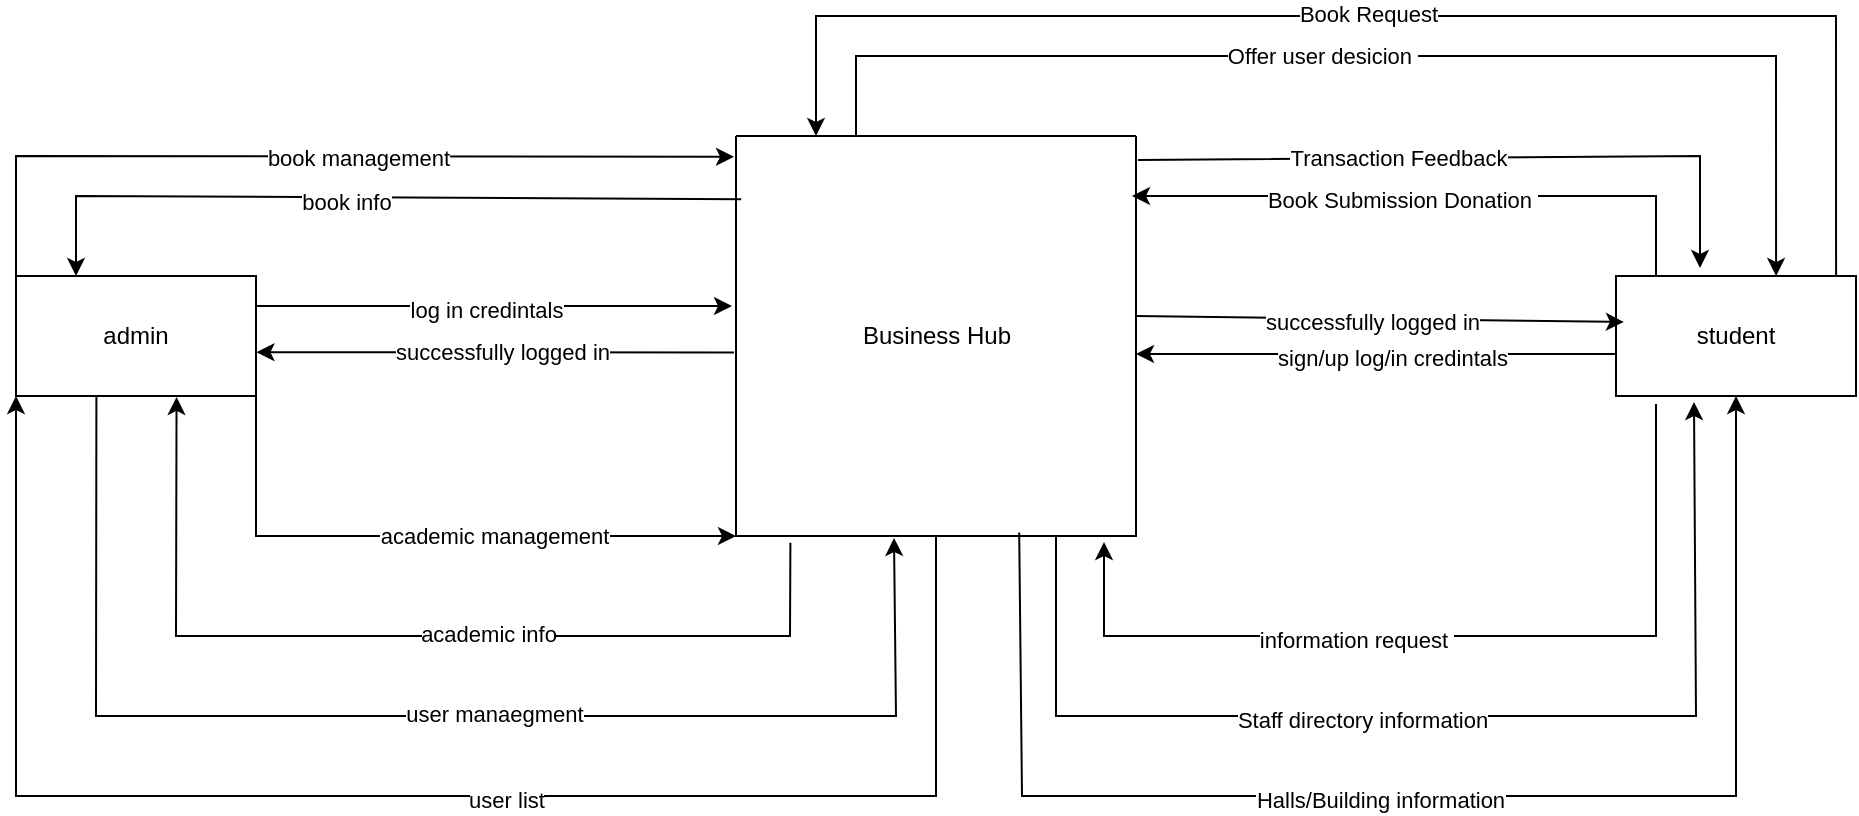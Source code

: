 <mxfile version="26.2.2">
  <diagram name="Business Hub DFD" id="FYEs-3405oV0tSoVm1dT">
    <mxGraphModel dx="1190" dy="741" grid="1" gridSize="10" guides="1" tooltips="1" connect="1" arrows="1" fold="1" page="1" pageScale="1" pageWidth="2339" pageHeight="3300" math="0" shadow="0">
      <root>
        <mxCell id="0" />
        <mxCell id="1" parent="0" />
        <mxCell id="Iaw3PkcQkymxHiFvJsBA-39" value="" style="swimlane;startSize=0;" parent="1" vertex="1">
          <mxGeometry x="760" y="190" width="200" height="200" as="geometry" />
        </mxCell>
        <mxCell id="Iaw3PkcQkymxHiFvJsBA-40" value="Business Hub" style="text;html=1;align=center;verticalAlign=middle;resizable=0;points=[];autosize=1;strokeColor=none;fillColor=none;" parent="Iaw3PkcQkymxHiFvJsBA-39" vertex="1">
          <mxGeometry x="50" y="85" width="100" height="30" as="geometry" />
        </mxCell>
        <mxCell id="Iaw3PkcQkymxHiFvJsBA-41" value="student" style="rounded=0;whiteSpace=wrap;html=1;" parent="1" vertex="1">
          <mxGeometry x="1200" y="260" width="120" height="60" as="geometry" />
        </mxCell>
        <mxCell id="Iaw3PkcQkymxHiFvJsBA-42" value="admin" style="rounded=0;whiteSpace=wrap;html=1;" parent="1" vertex="1">
          <mxGeometry x="400" y="260" width="120" height="60" as="geometry" />
        </mxCell>
        <mxCell id="Iaw3PkcQkymxHiFvJsBA-56" value="" style="endArrow=classic;html=1;rounded=0;entryX=-0.005;entryY=0.052;entryDx=0;entryDy=0;entryPerimeter=0;" parent="1" target="Iaw3PkcQkymxHiFvJsBA-39" edge="1">
          <mxGeometry width="50" height="50" relative="1" as="geometry">
            <mxPoint x="400" y="260" as="sourcePoint" />
            <mxPoint x="480" y="200" as="targetPoint" />
            <Array as="points">
              <mxPoint x="400" y="200" />
            </Array>
          </mxGeometry>
        </mxCell>
        <mxCell id="Iaw3PkcQkymxHiFvJsBA-57" value="book management" style="edgeLabel;html=1;align=center;verticalAlign=middle;resizable=0;points=[];" parent="Iaw3PkcQkymxHiFvJsBA-56" connectable="0" vertex="1">
          <mxGeometry x="0.102" y="-1" relative="1" as="geometry">
            <mxPoint as="offset" />
          </mxGeometry>
        </mxCell>
        <mxCell id="Iaw3PkcQkymxHiFvJsBA-58" value="" style="endArrow=classic;html=1;rounded=0;exitX=0.013;exitY=0.158;exitDx=0;exitDy=0;exitPerimeter=0;entryX=0.25;entryY=0;entryDx=0;entryDy=0;" parent="1" source="Iaw3PkcQkymxHiFvJsBA-39" target="Iaw3PkcQkymxHiFvJsBA-42" edge="1">
          <mxGeometry width="50" height="50" relative="1" as="geometry">
            <mxPoint x="710" y="240" as="sourcePoint" />
            <mxPoint x="500" y="240" as="targetPoint" />
            <Array as="points">
              <mxPoint x="430" y="220" />
            </Array>
          </mxGeometry>
        </mxCell>
        <mxCell id="Iaw3PkcQkymxHiFvJsBA-59" value="book info" style="edgeLabel;html=1;align=center;verticalAlign=middle;resizable=0;points=[];" parent="Iaw3PkcQkymxHiFvJsBA-58" connectable="0" vertex="1">
          <mxGeometry x="0.061" y="2" relative="1" as="geometry">
            <mxPoint as="offset" />
          </mxGeometry>
        </mxCell>
        <mxCell id="Iaw3PkcQkymxHiFvJsBA-60" value="" style="endArrow=classic;html=1;rounded=0;exitX=1;exitY=0.25;exitDx=0;exitDy=0;" parent="1" source="Iaw3PkcQkymxHiFvJsBA-42" edge="1">
          <mxGeometry width="50" height="50" relative="1" as="geometry">
            <mxPoint x="670" y="270" as="sourcePoint" />
            <mxPoint x="758" y="275" as="targetPoint" />
          </mxGeometry>
        </mxCell>
        <mxCell id="Iaw3PkcQkymxHiFvJsBA-68" value="log in credintals" style="edgeLabel;html=1;align=center;verticalAlign=middle;resizable=0;points=[];" parent="Iaw3PkcQkymxHiFvJsBA-60" connectable="0" vertex="1">
          <mxGeometry x="-0.039" y="-2" relative="1" as="geometry">
            <mxPoint as="offset" />
          </mxGeometry>
        </mxCell>
        <mxCell id="Iaw3PkcQkymxHiFvJsBA-62" value="" style="endArrow=classic;html=1;rounded=0;exitX=-0.005;exitY=0.541;exitDx=0;exitDy=0;exitPerimeter=0;entryX=1.002;entryY=0.635;entryDx=0;entryDy=0;entryPerimeter=0;" parent="1" source="Iaw3PkcQkymxHiFvJsBA-39" target="Iaw3PkcQkymxHiFvJsBA-42" edge="1">
          <mxGeometry width="50" height="50" relative="1" as="geometry">
            <mxPoint x="590" y="350" as="sourcePoint" />
            <mxPoint x="640" y="300" as="targetPoint" />
          </mxGeometry>
        </mxCell>
        <mxCell id="Iaw3PkcQkymxHiFvJsBA-63" value="successfully logged in" style="edgeLabel;html=1;align=center;verticalAlign=middle;resizable=0;points=[];" parent="Iaw3PkcQkymxHiFvJsBA-62" connectable="0" vertex="1">
          <mxGeometry x="-0.025" relative="1" as="geometry">
            <mxPoint as="offset" />
          </mxGeometry>
        </mxCell>
        <mxCell id="Iaw3PkcQkymxHiFvJsBA-64" value="" style="endArrow=classic;html=1;rounded=0;exitX=1;exitY=1;exitDx=0;exitDy=0;entryX=0;entryY=1;entryDx=0;entryDy=0;" parent="1" source="Iaw3PkcQkymxHiFvJsBA-42" target="Iaw3PkcQkymxHiFvJsBA-39" edge="1">
          <mxGeometry width="50" height="50" relative="1" as="geometry">
            <mxPoint x="500" y="340" as="sourcePoint" />
            <mxPoint x="600" y="400" as="targetPoint" />
            <Array as="points">
              <mxPoint x="520" y="390" />
            </Array>
          </mxGeometry>
        </mxCell>
        <mxCell id="Iaw3PkcQkymxHiFvJsBA-65" value="academic management" style="edgeLabel;html=1;align=center;verticalAlign=middle;resizable=0;points=[];" parent="Iaw3PkcQkymxHiFvJsBA-64" connectable="0" vertex="1">
          <mxGeometry x="0.22" relative="1" as="geometry">
            <mxPoint as="offset" />
          </mxGeometry>
        </mxCell>
        <mxCell id="Iaw3PkcQkymxHiFvJsBA-66" value="" style="endArrow=classic;html=1;rounded=0;exitX=0.136;exitY=1.017;exitDx=0;exitDy=0;exitPerimeter=0;entryX=0.669;entryY=1.008;entryDx=0;entryDy=0;entryPerimeter=0;" parent="1" source="Iaw3PkcQkymxHiFvJsBA-39" target="Iaw3PkcQkymxHiFvJsBA-42" edge="1">
          <mxGeometry width="50" height="50" relative="1" as="geometry">
            <mxPoint x="740" y="470" as="sourcePoint" />
            <mxPoint x="490" y="440" as="targetPoint" />
            <Array as="points">
              <mxPoint x="787" y="440" />
              <mxPoint x="480" y="440" />
            </Array>
          </mxGeometry>
        </mxCell>
        <mxCell id="Iaw3PkcQkymxHiFvJsBA-67" value="academic info" style="edgeLabel;html=1;align=center;verticalAlign=middle;resizable=0;points=[];" parent="Iaw3PkcQkymxHiFvJsBA-66" connectable="0" vertex="1">
          <mxGeometry x="-0.163" y="-1" relative="1" as="geometry">
            <mxPoint as="offset" />
          </mxGeometry>
        </mxCell>
        <mxCell id="Iaw3PkcQkymxHiFvJsBA-69" value="" style="endArrow=classic;html=1;rounded=0;exitX=0.335;exitY=1.008;exitDx=0;exitDy=0;exitPerimeter=0;entryX=0.395;entryY=1.005;entryDx=0;entryDy=0;entryPerimeter=0;" parent="1" source="Iaw3PkcQkymxHiFvJsBA-42" target="Iaw3PkcQkymxHiFvJsBA-39" edge="1">
          <mxGeometry width="50" height="50" relative="1" as="geometry">
            <mxPoint x="410" y="440" as="sourcePoint" />
            <mxPoint x="850" y="420" as="targetPoint" />
            <Array as="points">
              <mxPoint x="440" y="480" />
              <mxPoint x="840" y="480" />
            </Array>
          </mxGeometry>
        </mxCell>
        <mxCell id="Iaw3PkcQkymxHiFvJsBA-71" value="user manaegment" style="edgeLabel;html=1;align=center;verticalAlign=middle;resizable=0;points=[];" parent="Iaw3PkcQkymxHiFvJsBA-69" connectable="0" vertex="1">
          <mxGeometry x="0.106" y="1" relative="1" as="geometry">
            <mxPoint as="offset" />
          </mxGeometry>
        </mxCell>
        <mxCell id="Iaw3PkcQkymxHiFvJsBA-70" value="" style="endArrow=classic;html=1;rounded=0;exitX=0.5;exitY=1;exitDx=0;exitDy=0;entryX=0;entryY=1;entryDx=0;entryDy=0;" parent="1" source="Iaw3PkcQkymxHiFvJsBA-39" target="Iaw3PkcQkymxHiFvJsBA-42" edge="1">
          <mxGeometry width="50" height="50" relative="1" as="geometry">
            <mxPoint x="890" y="530" as="sourcePoint" />
            <mxPoint x="370" y="480" as="targetPoint" />
            <Array as="points">
              <mxPoint x="860" y="520" />
              <mxPoint x="400" y="520" />
            </Array>
          </mxGeometry>
        </mxCell>
        <mxCell id="Iaw3PkcQkymxHiFvJsBA-72" value="user list" style="edgeLabel;html=1;align=center;verticalAlign=middle;resizable=0;points=[];" parent="Iaw3PkcQkymxHiFvJsBA-70" connectable="0" vertex="1">
          <mxGeometry x="-0.126" y="2" relative="1" as="geometry">
            <mxPoint as="offset" />
          </mxGeometry>
        </mxCell>
        <mxCell id="Iaw3PkcQkymxHiFvJsBA-73" value="" style="endArrow=classic;html=1;rounded=0;entryX=0.667;entryY=0;entryDx=0;entryDy=0;entryPerimeter=0;" parent="1" target="Iaw3PkcQkymxHiFvJsBA-41" edge="1">
          <mxGeometry width="50" height="50" relative="1" as="geometry">
            <mxPoint x="820" y="190" as="sourcePoint" />
            <mxPoint x="1280" y="230" as="targetPoint" />
            <Array as="points">
              <mxPoint x="820" y="150" />
              <mxPoint x="1280" y="150" />
            </Array>
          </mxGeometry>
        </mxCell>
        <mxCell id="ueOCUgSmU4sy9XVVSzNV-5" value="Offer user desicion&amp;nbsp;" style="edgeLabel;html=1;align=center;verticalAlign=middle;resizable=0;points=[];" parent="Iaw3PkcQkymxHiFvJsBA-73" vertex="1" connectable="0">
          <mxGeometry x="-0.105" relative="1" as="geometry">
            <mxPoint as="offset" />
          </mxGeometry>
        </mxCell>
        <mxCell id="Iaw3PkcQkymxHiFvJsBA-74" value="" style="endArrow=classic;html=1;rounded=0;exitX=0.917;exitY=0;exitDx=0;exitDy=0;exitPerimeter=0;entryX=0.2;entryY=0;entryDx=0;entryDy=0;entryPerimeter=0;" parent="1" source="Iaw3PkcQkymxHiFvJsBA-41" target="Iaw3PkcQkymxHiFvJsBA-39" edge="1">
          <mxGeometry width="50" height="50" relative="1" as="geometry">
            <mxPoint x="1240" y="200" as="sourcePoint" />
            <mxPoint x="790" y="160" as="targetPoint" />
            <Array as="points">
              <mxPoint x="1310" y="130" />
              <mxPoint x="800" y="130" />
            </Array>
          </mxGeometry>
        </mxCell>
        <mxCell id="ueOCUgSmU4sy9XVVSzNV-4" value="Book Request" style="edgeLabel;html=1;align=center;verticalAlign=middle;resizable=0;points=[];" parent="Iaw3PkcQkymxHiFvJsBA-74" vertex="1" connectable="0">
          <mxGeometry x="0.04" y="-1" relative="1" as="geometry">
            <mxPoint as="offset" />
          </mxGeometry>
        </mxCell>
        <mxCell id="Iaw3PkcQkymxHiFvJsBA-75" value="" style="endArrow=classic;html=1;rounded=0;entryX=0.033;entryY=0.383;entryDx=0;entryDy=0;entryPerimeter=0;" parent="1" target="Iaw3PkcQkymxHiFvJsBA-41" edge="1">
          <mxGeometry width="50" height="50" relative="1" as="geometry">
            <mxPoint x="960" y="280" as="sourcePoint" />
            <mxPoint x="1010" y="230" as="targetPoint" />
          </mxGeometry>
        </mxCell>
        <mxCell id="ueOCUgSmU4sy9XVVSzNV-2" value="successfully logged in" style="edgeLabel;html=1;align=center;verticalAlign=middle;resizable=0;points=[];" parent="Iaw3PkcQkymxHiFvJsBA-75" vertex="1" connectable="0">
          <mxGeometry x="-0.033" y="-1" relative="1" as="geometry">
            <mxPoint as="offset" />
          </mxGeometry>
        </mxCell>
        <mxCell id="Iaw3PkcQkymxHiFvJsBA-76" value="" style="endArrow=classic;html=1;rounded=0;" parent="1" edge="1">
          <mxGeometry width="50" height="50" relative="1" as="geometry">
            <mxPoint x="1200" y="299" as="sourcePoint" />
            <mxPoint x="960" y="299" as="targetPoint" />
          </mxGeometry>
        </mxCell>
        <mxCell id="ueOCUgSmU4sy9XVVSzNV-3" value="sign/up log/in credintals" style="edgeLabel;html=1;align=center;verticalAlign=middle;resizable=0;points=[];" parent="Iaw3PkcQkymxHiFvJsBA-76" vertex="1" connectable="0">
          <mxGeometry x="-0.067" y="2" relative="1" as="geometry">
            <mxPoint as="offset" />
          </mxGeometry>
        </mxCell>
        <mxCell id="Iaw3PkcQkymxHiFvJsBA-77" value="" style="endArrow=classic;html=1;rounded=0;exitX=1.005;exitY=0.06;exitDx=0;exitDy=0;exitPerimeter=0;entryX=0.35;entryY=-0.067;entryDx=0;entryDy=0;entryPerimeter=0;" parent="1" source="Iaw3PkcQkymxHiFvJsBA-39" target="Iaw3PkcQkymxHiFvJsBA-41" edge="1">
          <mxGeometry width="50" height="50" relative="1" as="geometry">
            <mxPoint x="960" y="210" as="sourcePoint" />
            <mxPoint x="1250" y="200" as="targetPoint" />
            <Array as="points">
              <mxPoint x="1242" y="200" />
            </Array>
          </mxGeometry>
        </mxCell>
        <mxCell id="ueOCUgSmU4sy9XVVSzNV-7" value="Transaction Feedback" style="edgeLabel;html=1;align=center;verticalAlign=middle;resizable=0;points=[];" parent="Iaw3PkcQkymxHiFvJsBA-77" vertex="1" connectable="0">
          <mxGeometry x="-0.228" relative="1" as="geometry">
            <mxPoint as="offset" />
          </mxGeometry>
        </mxCell>
        <mxCell id="Iaw3PkcQkymxHiFvJsBA-78" value="" style="endArrow=classic;html=1;rounded=0;entryX=0.325;entryY=1.05;entryDx=0;entryDy=0;entryPerimeter=0;" parent="1" target="Iaw3PkcQkymxHiFvJsBA-41" edge="1">
          <mxGeometry width="50" height="50" relative="1" as="geometry">
            <mxPoint x="920" y="390" as="sourcePoint" />
            <mxPoint x="1290" y="480" as="targetPoint" />
            <Array as="points">
              <mxPoint x="920" y="480" />
              <mxPoint x="1240" y="480" />
            </Array>
          </mxGeometry>
        </mxCell>
        <mxCell id="ueOCUgSmU4sy9XVVSzNV-9" value="Staff directory information" style="edgeLabel;html=1;align=center;verticalAlign=middle;resizable=0;points=[];" parent="Iaw3PkcQkymxHiFvJsBA-78" vertex="1" connectable="0">
          <mxGeometry x="-0.143" y="-2" relative="1" as="geometry">
            <mxPoint as="offset" />
          </mxGeometry>
        </mxCell>
        <mxCell id="Iaw3PkcQkymxHiFvJsBA-79" value="" style="endArrow=classic;html=1;rounded=0;entryX=0.92;entryY=1.015;entryDx=0;entryDy=0;entryPerimeter=0;" parent="1" target="Iaw3PkcQkymxHiFvJsBA-39" edge="1">
          <mxGeometry width="50" height="50" relative="1" as="geometry">
            <mxPoint x="1220" y="324" as="sourcePoint" />
            <mxPoint x="940" y="410" as="targetPoint" />
            <Array as="points">
              <mxPoint x="1220" y="440" />
              <mxPoint x="944" y="440" />
            </Array>
          </mxGeometry>
        </mxCell>
        <mxCell id="ueOCUgSmU4sy9XVVSzNV-8" value="information request&amp;nbsp;" style="edgeLabel;html=1;align=center;verticalAlign=middle;resizable=0;points=[];" parent="Iaw3PkcQkymxHiFvJsBA-79" vertex="1" connectable="0">
          <mxGeometry x="0.212" y="2" relative="1" as="geometry">
            <mxPoint as="offset" />
          </mxGeometry>
        </mxCell>
        <mxCell id="ueOCUgSmU4sy9XVVSzNV-1" value="" style="endArrow=classic;html=1;rounded=0;entryX=0.99;entryY=0.15;entryDx=0;entryDy=0;entryPerimeter=0;" parent="1" target="Iaw3PkcQkymxHiFvJsBA-39" edge="1">
          <mxGeometry width="50" height="50" relative="1" as="geometry">
            <mxPoint x="1220" y="260" as="sourcePoint" />
            <mxPoint x="1180" y="210" as="targetPoint" />
            <Array as="points">
              <mxPoint x="1220" y="220" />
            </Array>
          </mxGeometry>
        </mxCell>
        <mxCell id="ueOCUgSmU4sy9XVVSzNV-6" value="Book Submission Donation&amp;nbsp;" style="edgeLabel;html=1;align=center;verticalAlign=middle;resizable=0;points=[];" parent="ueOCUgSmU4sy9XVVSzNV-1" vertex="1" connectable="0">
          <mxGeometry x="0.106" y="2" relative="1" as="geometry">
            <mxPoint as="offset" />
          </mxGeometry>
        </mxCell>
        <mxCell id="ueOCUgSmU4sy9XVVSzNV-10" value="" style="endArrow=classic;html=1;rounded=0;exitX=0.708;exitY=0.991;exitDx=0;exitDy=0;exitPerimeter=0;entryX=0.5;entryY=1;entryDx=0;entryDy=0;" parent="1" source="Iaw3PkcQkymxHiFvJsBA-39" target="Iaw3PkcQkymxHiFvJsBA-41" edge="1">
          <mxGeometry width="50" height="50" relative="1" as="geometry">
            <mxPoint x="900" y="520" as="sourcePoint" />
            <mxPoint x="1280" y="520" as="targetPoint" />
            <Array as="points">
              <mxPoint x="903" y="520" />
              <mxPoint x="1260" y="520" />
            </Array>
          </mxGeometry>
        </mxCell>
        <mxCell id="ueOCUgSmU4sy9XVVSzNV-11" value="Halls/Building information" style="edgeLabel;html=1;align=center;verticalAlign=middle;resizable=0;points=[];" parent="ueOCUgSmU4sy9XVVSzNV-10" vertex="1" connectable="0">
          <mxGeometry x="-0.098" y="-2" relative="1" as="geometry">
            <mxPoint as="offset" />
          </mxGeometry>
        </mxCell>
      </root>
    </mxGraphModel>
  </diagram>
</mxfile>
